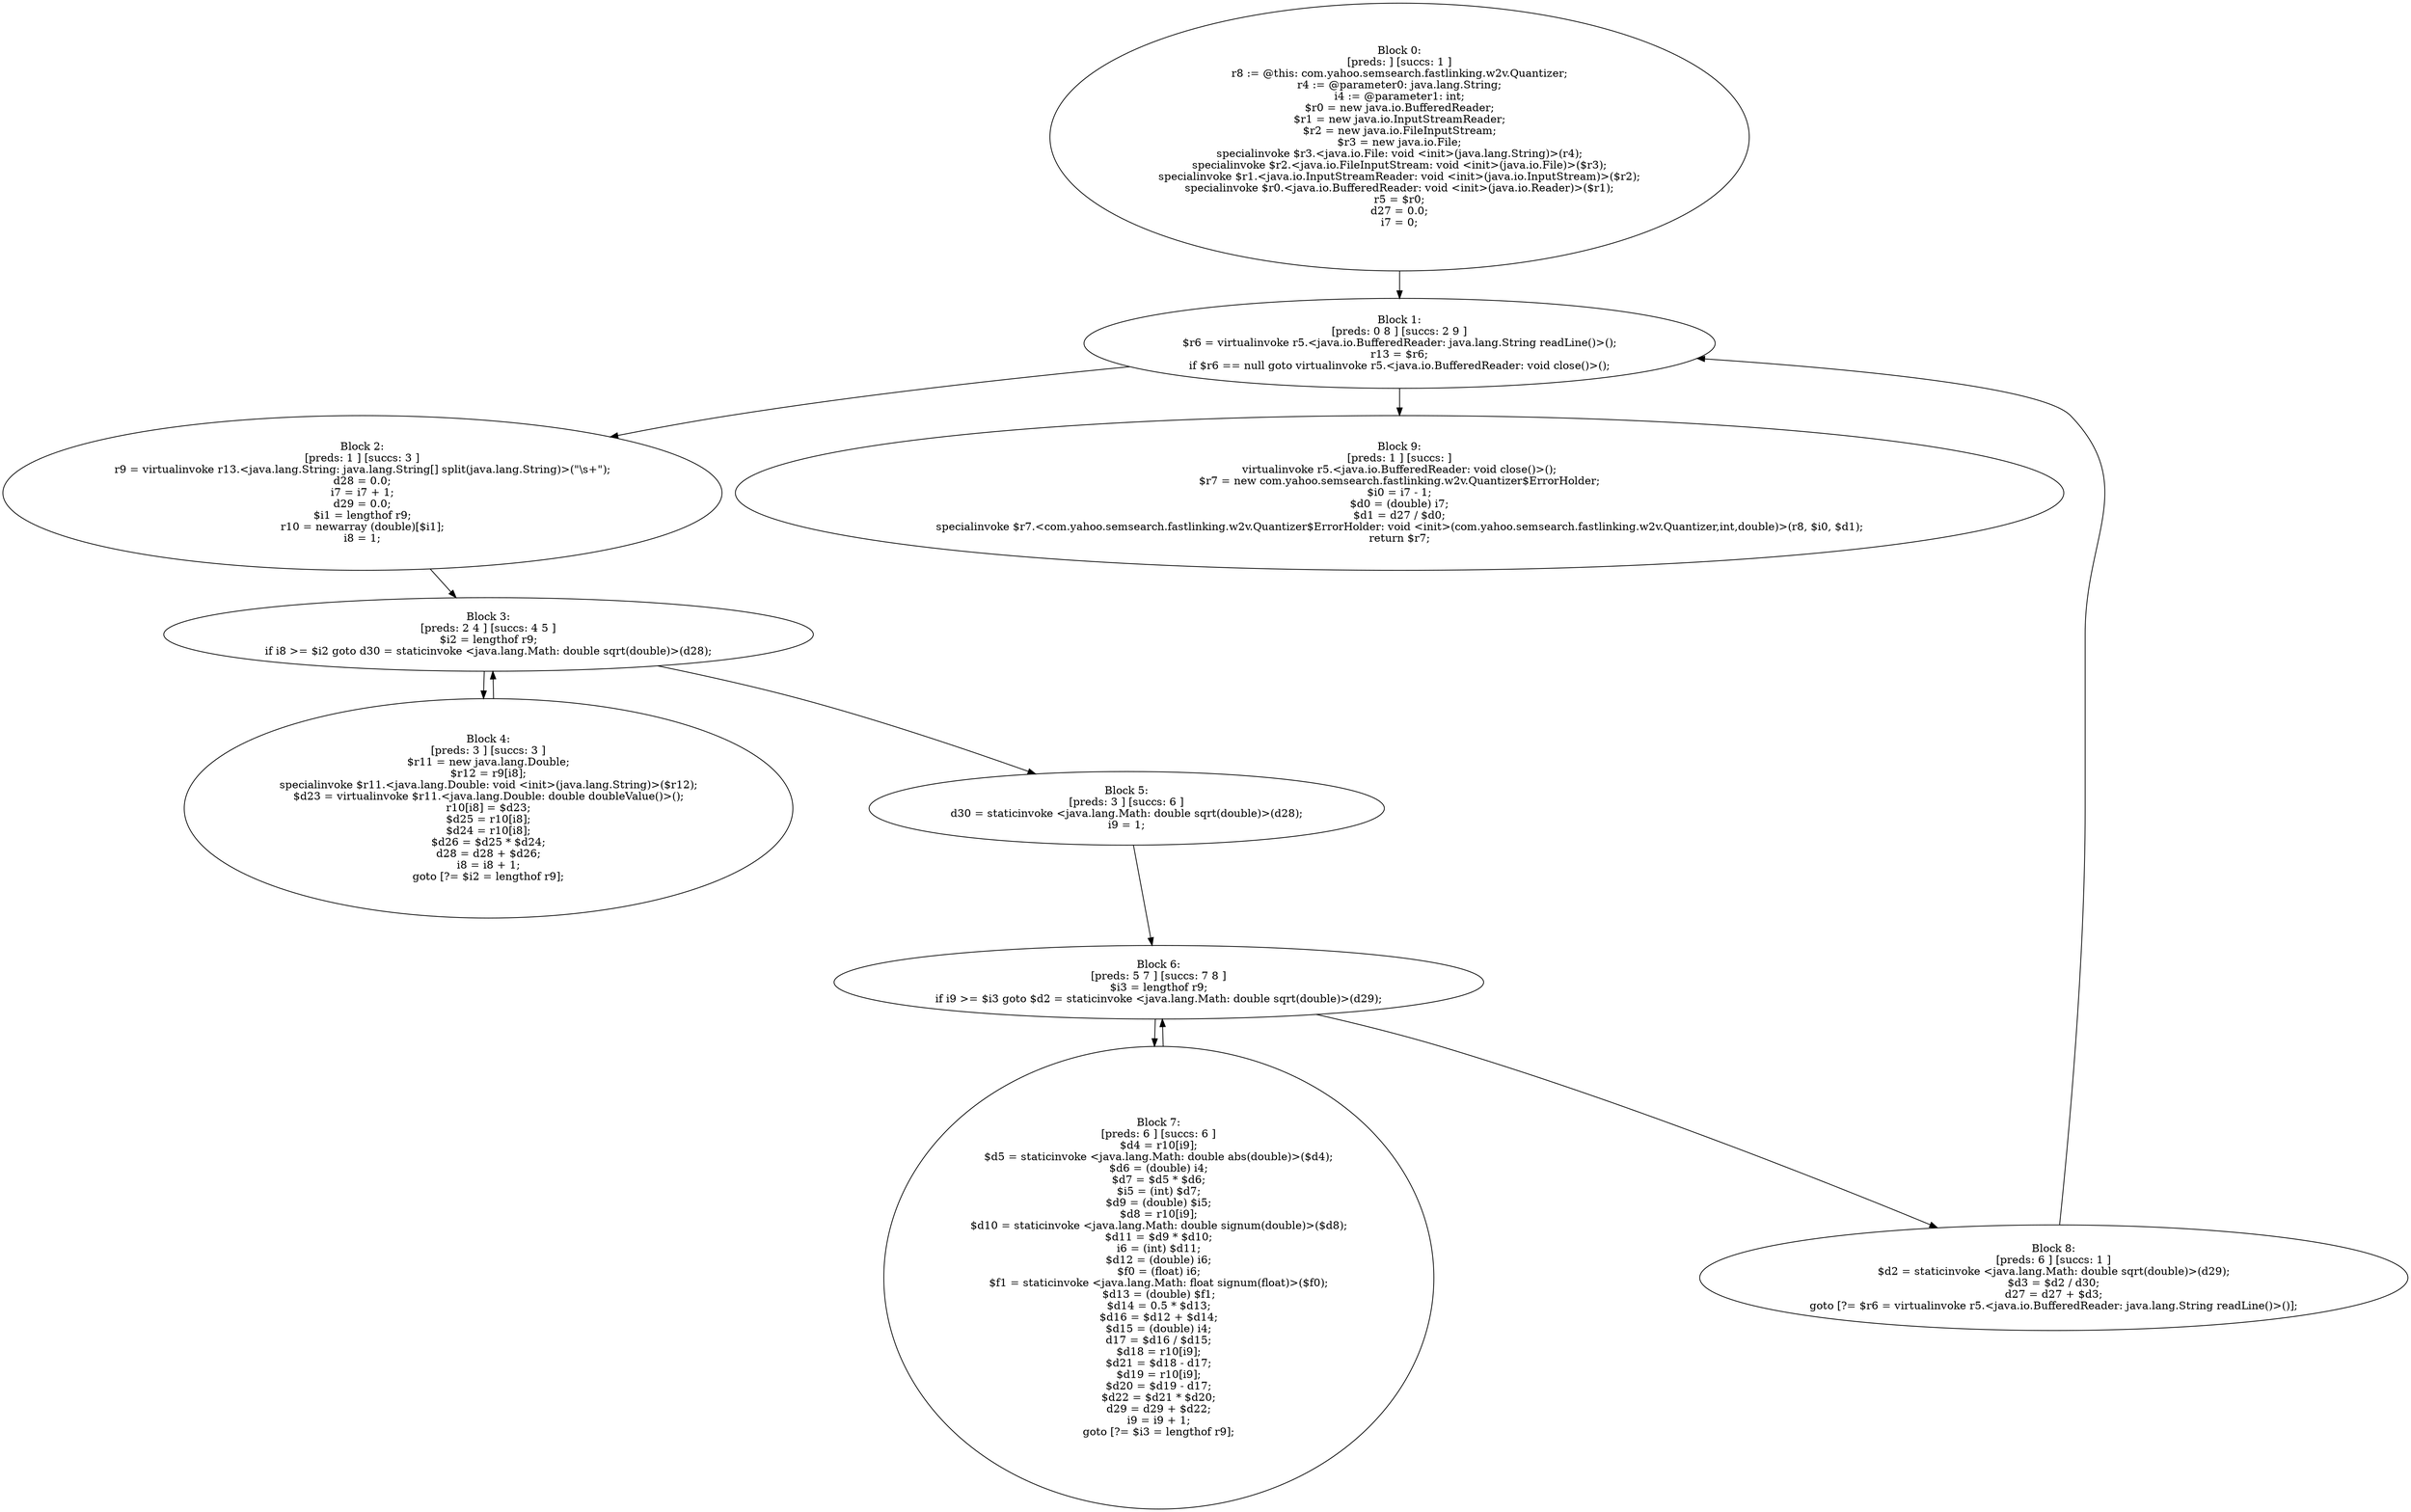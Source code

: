 digraph "unitGraph" {
    "Block 0:
[preds: ] [succs: 1 ]
r8 := @this: com.yahoo.semsearch.fastlinking.w2v.Quantizer;
r4 := @parameter0: java.lang.String;
i4 := @parameter1: int;
$r0 = new java.io.BufferedReader;
$r1 = new java.io.InputStreamReader;
$r2 = new java.io.FileInputStream;
$r3 = new java.io.File;
specialinvoke $r3.<java.io.File: void <init>(java.lang.String)>(r4);
specialinvoke $r2.<java.io.FileInputStream: void <init>(java.io.File)>($r3);
specialinvoke $r1.<java.io.InputStreamReader: void <init>(java.io.InputStream)>($r2);
specialinvoke $r0.<java.io.BufferedReader: void <init>(java.io.Reader)>($r1);
r5 = $r0;
d27 = 0.0;
i7 = 0;
"
    "Block 1:
[preds: 0 8 ] [succs: 2 9 ]
$r6 = virtualinvoke r5.<java.io.BufferedReader: java.lang.String readLine()>();
r13 = $r6;
if $r6 == null goto virtualinvoke r5.<java.io.BufferedReader: void close()>();
"
    "Block 2:
[preds: 1 ] [succs: 3 ]
r9 = virtualinvoke r13.<java.lang.String: java.lang.String[] split(java.lang.String)>(\"\\s+\");
d28 = 0.0;
i7 = i7 + 1;
d29 = 0.0;
$i1 = lengthof r9;
r10 = newarray (double)[$i1];
i8 = 1;
"
    "Block 3:
[preds: 2 4 ] [succs: 4 5 ]
$i2 = lengthof r9;
if i8 >= $i2 goto d30 = staticinvoke <java.lang.Math: double sqrt(double)>(d28);
"
    "Block 4:
[preds: 3 ] [succs: 3 ]
$r11 = new java.lang.Double;
$r12 = r9[i8];
specialinvoke $r11.<java.lang.Double: void <init>(java.lang.String)>($r12);
$d23 = virtualinvoke $r11.<java.lang.Double: double doubleValue()>();
r10[i8] = $d23;
$d25 = r10[i8];
$d24 = r10[i8];
$d26 = $d25 * $d24;
d28 = d28 + $d26;
i8 = i8 + 1;
goto [?= $i2 = lengthof r9];
"
    "Block 5:
[preds: 3 ] [succs: 6 ]
d30 = staticinvoke <java.lang.Math: double sqrt(double)>(d28);
i9 = 1;
"
    "Block 6:
[preds: 5 7 ] [succs: 7 8 ]
$i3 = lengthof r9;
if i9 >= $i3 goto $d2 = staticinvoke <java.lang.Math: double sqrt(double)>(d29);
"
    "Block 7:
[preds: 6 ] [succs: 6 ]
$d4 = r10[i9];
$d5 = staticinvoke <java.lang.Math: double abs(double)>($d4);
$d6 = (double) i4;
$d7 = $d5 * $d6;
$i5 = (int) $d7;
$d9 = (double) $i5;
$d8 = r10[i9];
$d10 = staticinvoke <java.lang.Math: double signum(double)>($d8);
$d11 = $d9 * $d10;
i6 = (int) $d11;
$d12 = (double) i6;
$f0 = (float) i6;
$f1 = staticinvoke <java.lang.Math: float signum(float)>($f0);
$d13 = (double) $f1;
$d14 = 0.5 * $d13;
$d16 = $d12 + $d14;
$d15 = (double) i4;
d17 = $d16 / $d15;
$d18 = r10[i9];
$d21 = $d18 - d17;
$d19 = r10[i9];
$d20 = $d19 - d17;
$d22 = $d21 * $d20;
d29 = d29 + $d22;
i9 = i9 + 1;
goto [?= $i3 = lengthof r9];
"
    "Block 8:
[preds: 6 ] [succs: 1 ]
$d2 = staticinvoke <java.lang.Math: double sqrt(double)>(d29);
$d3 = $d2 / d30;
d27 = d27 + $d3;
goto [?= $r6 = virtualinvoke r5.<java.io.BufferedReader: java.lang.String readLine()>()];
"
    "Block 9:
[preds: 1 ] [succs: ]
virtualinvoke r5.<java.io.BufferedReader: void close()>();
$r7 = new com.yahoo.semsearch.fastlinking.w2v.Quantizer$ErrorHolder;
$i0 = i7 - 1;
$d0 = (double) i7;
$d1 = d27 / $d0;
specialinvoke $r7.<com.yahoo.semsearch.fastlinking.w2v.Quantizer$ErrorHolder: void <init>(com.yahoo.semsearch.fastlinking.w2v.Quantizer,int,double)>(r8, $i0, $d1);
return $r7;
"
    "Block 0:
[preds: ] [succs: 1 ]
r8 := @this: com.yahoo.semsearch.fastlinking.w2v.Quantizer;
r4 := @parameter0: java.lang.String;
i4 := @parameter1: int;
$r0 = new java.io.BufferedReader;
$r1 = new java.io.InputStreamReader;
$r2 = new java.io.FileInputStream;
$r3 = new java.io.File;
specialinvoke $r3.<java.io.File: void <init>(java.lang.String)>(r4);
specialinvoke $r2.<java.io.FileInputStream: void <init>(java.io.File)>($r3);
specialinvoke $r1.<java.io.InputStreamReader: void <init>(java.io.InputStream)>($r2);
specialinvoke $r0.<java.io.BufferedReader: void <init>(java.io.Reader)>($r1);
r5 = $r0;
d27 = 0.0;
i7 = 0;
"->"Block 1:
[preds: 0 8 ] [succs: 2 9 ]
$r6 = virtualinvoke r5.<java.io.BufferedReader: java.lang.String readLine()>();
r13 = $r6;
if $r6 == null goto virtualinvoke r5.<java.io.BufferedReader: void close()>();
";
    "Block 1:
[preds: 0 8 ] [succs: 2 9 ]
$r6 = virtualinvoke r5.<java.io.BufferedReader: java.lang.String readLine()>();
r13 = $r6;
if $r6 == null goto virtualinvoke r5.<java.io.BufferedReader: void close()>();
"->"Block 2:
[preds: 1 ] [succs: 3 ]
r9 = virtualinvoke r13.<java.lang.String: java.lang.String[] split(java.lang.String)>(\"\\s+\");
d28 = 0.0;
i7 = i7 + 1;
d29 = 0.0;
$i1 = lengthof r9;
r10 = newarray (double)[$i1];
i8 = 1;
";
    "Block 1:
[preds: 0 8 ] [succs: 2 9 ]
$r6 = virtualinvoke r5.<java.io.BufferedReader: java.lang.String readLine()>();
r13 = $r6;
if $r6 == null goto virtualinvoke r5.<java.io.BufferedReader: void close()>();
"->"Block 9:
[preds: 1 ] [succs: ]
virtualinvoke r5.<java.io.BufferedReader: void close()>();
$r7 = new com.yahoo.semsearch.fastlinking.w2v.Quantizer$ErrorHolder;
$i0 = i7 - 1;
$d0 = (double) i7;
$d1 = d27 / $d0;
specialinvoke $r7.<com.yahoo.semsearch.fastlinking.w2v.Quantizer$ErrorHolder: void <init>(com.yahoo.semsearch.fastlinking.w2v.Quantizer,int,double)>(r8, $i0, $d1);
return $r7;
";
    "Block 2:
[preds: 1 ] [succs: 3 ]
r9 = virtualinvoke r13.<java.lang.String: java.lang.String[] split(java.lang.String)>(\"\\s+\");
d28 = 0.0;
i7 = i7 + 1;
d29 = 0.0;
$i1 = lengthof r9;
r10 = newarray (double)[$i1];
i8 = 1;
"->"Block 3:
[preds: 2 4 ] [succs: 4 5 ]
$i2 = lengthof r9;
if i8 >= $i2 goto d30 = staticinvoke <java.lang.Math: double sqrt(double)>(d28);
";
    "Block 3:
[preds: 2 4 ] [succs: 4 5 ]
$i2 = lengthof r9;
if i8 >= $i2 goto d30 = staticinvoke <java.lang.Math: double sqrt(double)>(d28);
"->"Block 4:
[preds: 3 ] [succs: 3 ]
$r11 = new java.lang.Double;
$r12 = r9[i8];
specialinvoke $r11.<java.lang.Double: void <init>(java.lang.String)>($r12);
$d23 = virtualinvoke $r11.<java.lang.Double: double doubleValue()>();
r10[i8] = $d23;
$d25 = r10[i8];
$d24 = r10[i8];
$d26 = $d25 * $d24;
d28 = d28 + $d26;
i8 = i8 + 1;
goto [?= $i2 = lengthof r9];
";
    "Block 3:
[preds: 2 4 ] [succs: 4 5 ]
$i2 = lengthof r9;
if i8 >= $i2 goto d30 = staticinvoke <java.lang.Math: double sqrt(double)>(d28);
"->"Block 5:
[preds: 3 ] [succs: 6 ]
d30 = staticinvoke <java.lang.Math: double sqrt(double)>(d28);
i9 = 1;
";
    "Block 4:
[preds: 3 ] [succs: 3 ]
$r11 = new java.lang.Double;
$r12 = r9[i8];
specialinvoke $r11.<java.lang.Double: void <init>(java.lang.String)>($r12);
$d23 = virtualinvoke $r11.<java.lang.Double: double doubleValue()>();
r10[i8] = $d23;
$d25 = r10[i8];
$d24 = r10[i8];
$d26 = $d25 * $d24;
d28 = d28 + $d26;
i8 = i8 + 1;
goto [?= $i2 = lengthof r9];
"->"Block 3:
[preds: 2 4 ] [succs: 4 5 ]
$i2 = lengthof r9;
if i8 >= $i2 goto d30 = staticinvoke <java.lang.Math: double sqrt(double)>(d28);
";
    "Block 5:
[preds: 3 ] [succs: 6 ]
d30 = staticinvoke <java.lang.Math: double sqrt(double)>(d28);
i9 = 1;
"->"Block 6:
[preds: 5 7 ] [succs: 7 8 ]
$i3 = lengthof r9;
if i9 >= $i3 goto $d2 = staticinvoke <java.lang.Math: double sqrt(double)>(d29);
";
    "Block 6:
[preds: 5 7 ] [succs: 7 8 ]
$i3 = lengthof r9;
if i9 >= $i3 goto $d2 = staticinvoke <java.lang.Math: double sqrt(double)>(d29);
"->"Block 7:
[preds: 6 ] [succs: 6 ]
$d4 = r10[i9];
$d5 = staticinvoke <java.lang.Math: double abs(double)>($d4);
$d6 = (double) i4;
$d7 = $d5 * $d6;
$i5 = (int) $d7;
$d9 = (double) $i5;
$d8 = r10[i9];
$d10 = staticinvoke <java.lang.Math: double signum(double)>($d8);
$d11 = $d9 * $d10;
i6 = (int) $d11;
$d12 = (double) i6;
$f0 = (float) i6;
$f1 = staticinvoke <java.lang.Math: float signum(float)>($f0);
$d13 = (double) $f1;
$d14 = 0.5 * $d13;
$d16 = $d12 + $d14;
$d15 = (double) i4;
d17 = $d16 / $d15;
$d18 = r10[i9];
$d21 = $d18 - d17;
$d19 = r10[i9];
$d20 = $d19 - d17;
$d22 = $d21 * $d20;
d29 = d29 + $d22;
i9 = i9 + 1;
goto [?= $i3 = lengthof r9];
";
    "Block 6:
[preds: 5 7 ] [succs: 7 8 ]
$i3 = lengthof r9;
if i9 >= $i3 goto $d2 = staticinvoke <java.lang.Math: double sqrt(double)>(d29);
"->"Block 8:
[preds: 6 ] [succs: 1 ]
$d2 = staticinvoke <java.lang.Math: double sqrt(double)>(d29);
$d3 = $d2 / d30;
d27 = d27 + $d3;
goto [?= $r6 = virtualinvoke r5.<java.io.BufferedReader: java.lang.String readLine()>()];
";
    "Block 7:
[preds: 6 ] [succs: 6 ]
$d4 = r10[i9];
$d5 = staticinvoke <java.lang.Math: double abs(double)>($d4);
$d6 = (double) i4;
$d7 = $d5 * $d6;
$i5 = (int) $d7;
$d9 = (double) $i5;
$d8 = r10[i9];
$d10 = staticinvoke <java.lang.Math: double signum(double)>($d8);
$d11 = $d9 * $d10;
i6 = (int) $d11;
$d12 = (double) i6;
$f0 = (float) i6;
$f1 = staticinvoke <java.lang.Math: float signum(float)>($f0);
$d13 = (double) $f1;
$d14 = 0.5 * $d13;
$d16 = $d12 + $d14;
$d15 = (double) i4;
d17 = $d16 / $d15;
$d18 = r10[i9];
$d21 = $d18 - d17;
$d19 = r10[i9];
$d20 = $d19 - d17;
$d22 = $d21 * $d20;
d29 = d29 + $d22;
i9 = i9 + 1;
goto [?= $i3 = lengthof r9];
"->"Block 6:
[preds: 5 7 ] [succs: 7 8 ]
$i3 = lengthof r9;
if i9 >= $i3 goto $d2 = staticinvoke <java.lang.Math: double sqrt(double)>(d29);
";
    "Block 8:
[preds: 6 ] [succs: 1 ]
$d2 = staticinvoke <java.lang.Math: double sqrt(double)>(d29);
$d3 = $d2 / d30;
d27 = d27 + $d3;
goto [?= $r6 = virtualinvoke r5.<java.io.BufferedReader: java.lang.String readLine()>()];
"->"Block 1:
[preds: 0 8 ] [succs: 2 9 ]
$r6 = virtualinvoke r5.<java.io.BufferedReader: java.lang.String readLine()>();
r13 = $r6;
if $r6 == null goto virtualinvoke r5.<java.io.BufferedReader: void close()>();
";
}
